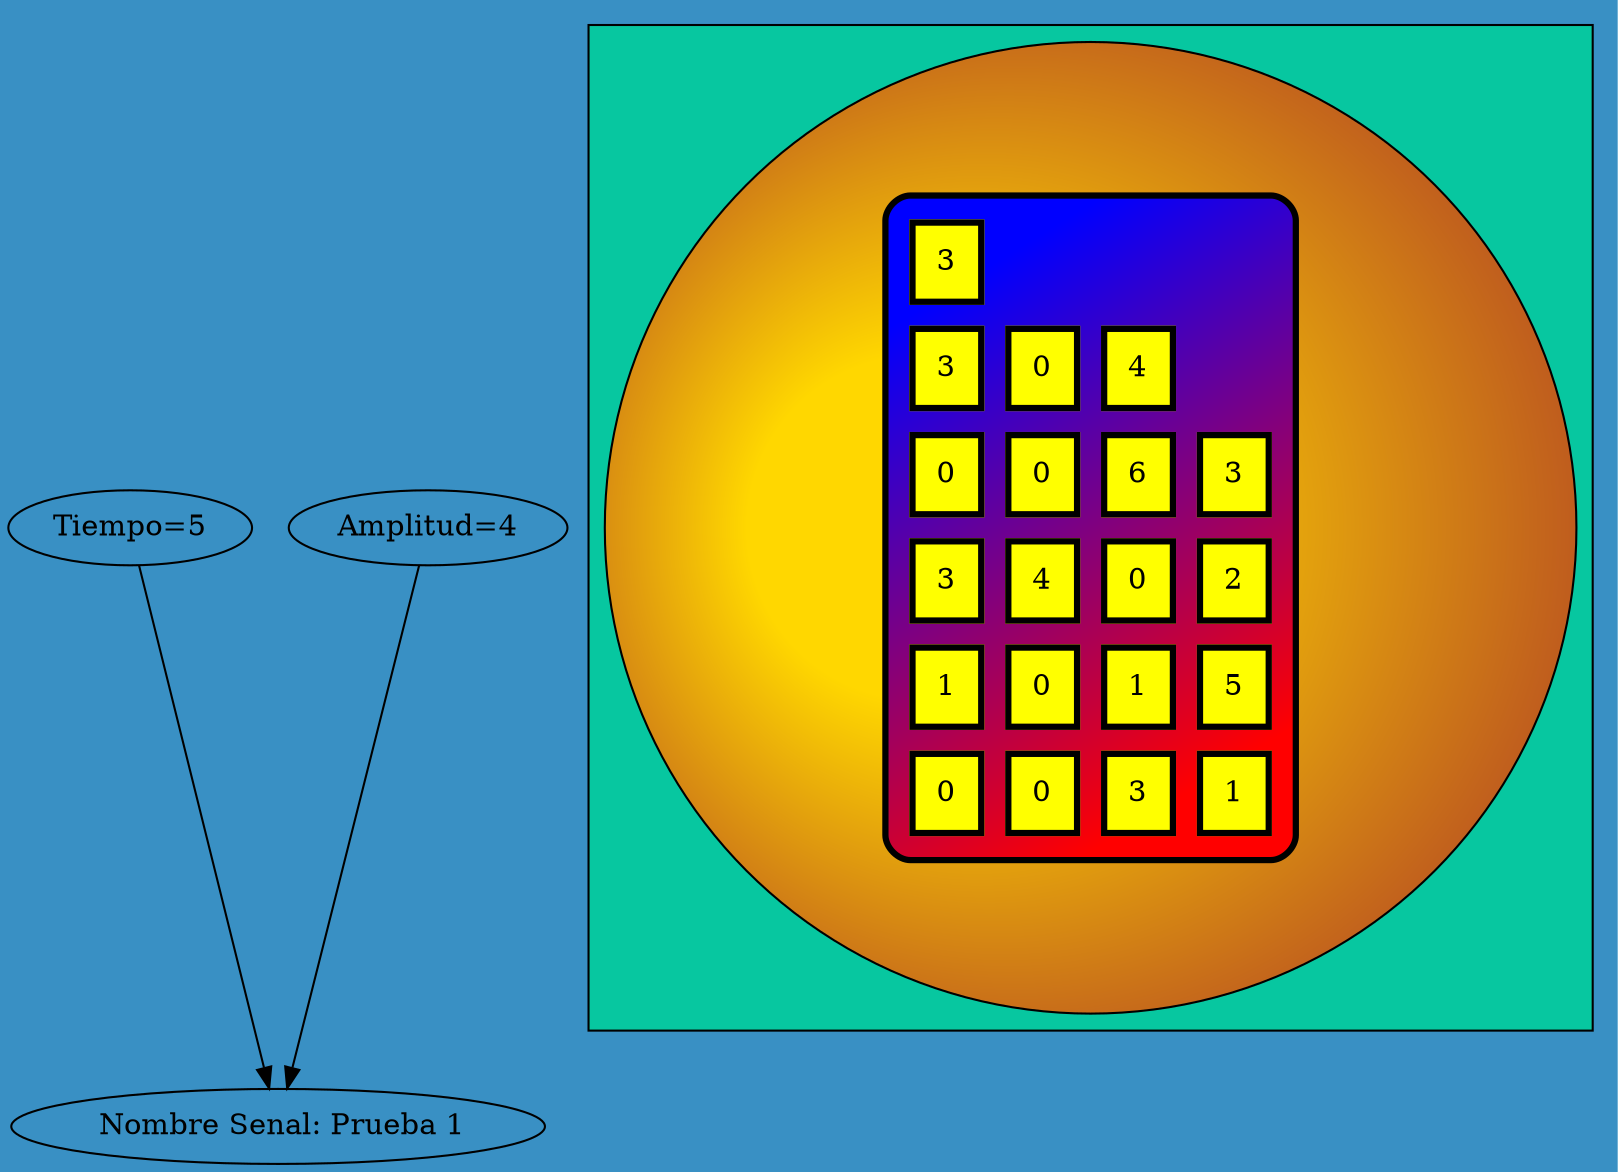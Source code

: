 

            digraph G {"Tiempo=5","Amplitud=4"->" Nombre Senal: Prueba 1" bgcolor="#3990C4" style="filled"
            subgraph cluster_1 { fillcolor="#07c7a0" style="filled"
            node [shape=circle fillcolor="gold:brown" style="radial" gradientangle=180]
            a0 [ label=<
            <TABLE border="3" cellspacing="10" cellpadding="10" style="rounded" bgcolor="blue:red" gradientangle="315">
<TR><TD border="3" bgcolor="yellow" gradientangle="315">3</TD>
</TR>
<TR><TD border="3" bgcolor="yellow" gradientangle="315">3</TD>
<TD border="3" bgcolor="yellow" gradientangle="315">0</TD>
<TD border="3" bgcolor="yellow" gradientangle="315">4</TD>
</TR>
<TR><TD border="3" bgcolor="yellow" gradientangle="315">0</TD>
<TD border="3" bgcolor="yellow" gradientangle="315">0</TD>
<TD border="3" bgcolor="yellow" gradientangle="315">6</TD>
<TD border="3" bgcolor="yellow" gradientangle="315">3</TD>
</TR>
<TR><TD border="3" bgcolor="yellow" gradientangle="315">3</TD>
<TD border="3" bgcolor="yellow" gradientangle="315">4</TD>
<TD border="3" bgcolor="yellow" gradientangle="315">0</TD>
<TD border="3" bgcolor="yellow" gradientangle="315">2</TD>
</TR>
<TR><TD border="3" bgcolor="yellow" gradientangle="315">1</TD>
<TD border="3" bgcolor="yellow" gradientangle="315">0</TD>
<TD border="3" bgcolor="yellow" gradientangle="315">1</TD>
<TD border="3" bgcolor="yellow" gradientangle="315">5</TD>
</TR>
<TR><TD border="3" bgcolor="yellow" gradientangle="315">0</TD>
<TD border="3" bgcolor="yellow" gradientangle="315">0</TD>
<TD border="3" bgcolor="yellow" gradientangle="315">3</TD>
<TD border="3" bgcolor="yellow" gradientangle="315">1</TD>
 </TR></TABLE>>];
                }
                }
